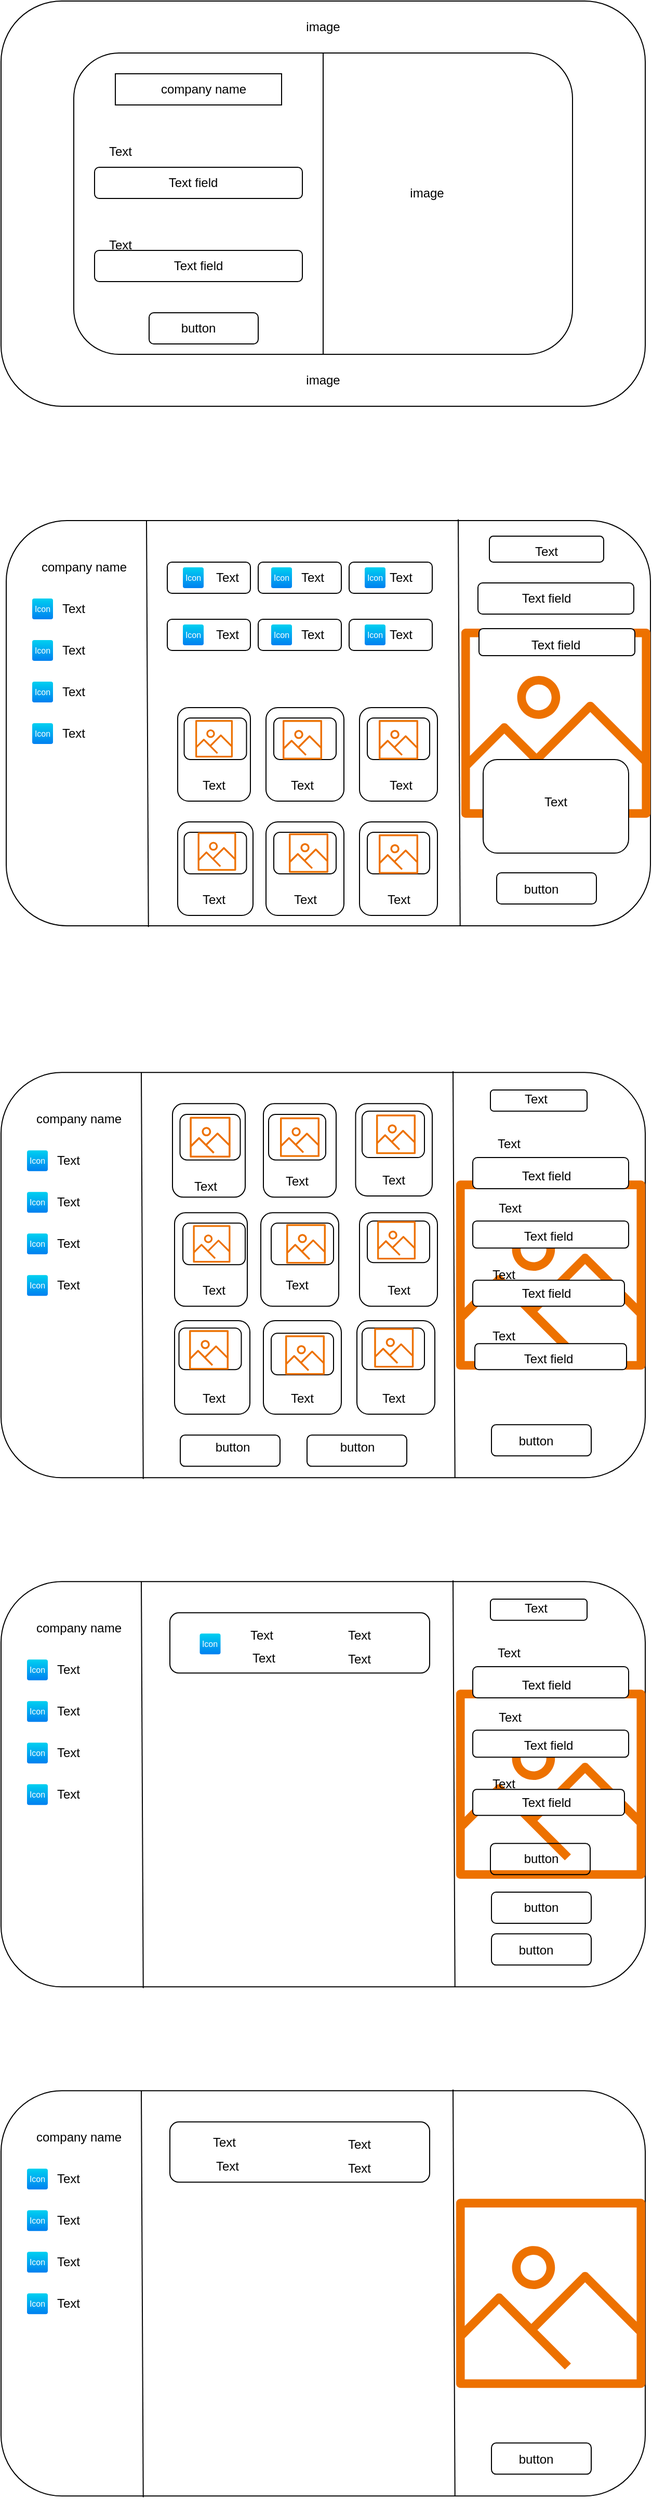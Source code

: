 <mxfile version="24.6.4" type="device">
  <diagram id="TOiv-1l6HBIcT-8o6cpb" name="Page-1">
    <mxGraphModel dx="780" dy="496" grid="1" gridSize="10" guides="1" tooltips="1" connect="1" arrows="1" fold="1" page="1" pageScale="1" pageWidth="850" pageHeight="1100" math="0" shadow="0">
      <root>
        <mxCell id="0" />
        <mxCell id="1" parent="0" />
        <mxCell id="5qAP9QhCrk0MBR04qnXz-5" value="" style="rounded=1;whiteSpace=wrap;html=1;" parent="1" vertex="1">
          <mxGeometry x="110" y="90" width="620" height="390" as="geometry" />
        </mxCell>
        <mxCell id="5qAP9QhCrk0MBR04qnXz-6" value="" style="rounded=1;whiteSpace=wrap;html=1;" parent="1" vertex="1">
          <mxGeometry x="180" y="140" width="480" height="290" as="geometry" />
        </mxCell>
        <mxCell id="5qAP9QhCrk0MBR04qnXz-7" value="" style="endArrow=none;html=1;rounded=0;entryX=0.5;entryY=1;entryDx=0;entryDy=0;exitX=0.5;exitY=0;exitDx=0;exitDy=0;" parent="1" source="5qAP9QhCrk0MBR04qnXz-6" target="5qAP9QhCrk0MBR04qnXz-6" edge="1">
          <mxGeometry width="50" height="50" relative="1" as="geometry">
            <mxPoint x="400" y="320" as="sourcePoint" />
            <mxPoint x="440" y="200" as="targetPoint" />
          </mxGeometry>
        </mxCell>
        <mxCell id="5qAP9QhCrk0MBR04qnXz-8" value="image" style="text;html=1;align=center;verticalAlign=middle;whiteSpace=wrap;rounded=0;" parent="1" vertex="1">
          <mxGeometry x="490" y="260" width="60" height="30" as="geometry" />
        </mxCell>
        <mxCell id="5qAP9QhCrk0MBR04qnXz-10" value="image" style="text;html=1;align=center;verticalAlign=middle;whiteSpace=wrap;rounded=0;" parent="1" vertex="1">
          <mxGeometry x="390" y="100" width="60" height="30" as="geometry" />
        </mxCell>
        <mxCell id="5qAP9QhCrk0MBR04qnXz-11" value="" style="rounded=1;whiteSpace=wrap;html=1;glass=0;shadow=0;perimeterSpacing=1;" parent="1" vertex="1">
          <mxGeometry x="115" y="590" width="620" height="390" as="geometry" />
        </mxCell>
        <mxCell id="5qAP9QhCrk0MBR04qnXz-12" value="" style="endArrow=none;html=1;rounded=0;exitX=0.169;exitY=0;exitDx=0;exitDy=0;exitPerimeter=0;entryX=0.172;entryY=1.003;entryDx=0;entryDy=0;entryPerimeter=0;" parent="1" edge="1">
          <mxGeometry width="50" height="50" relative="1" as="geometry">
            <mxPoint x="250.0" y="590" as="sourcePoint" />
            <mxPoint x="251.86" y="981.17" as="targetPoint" />
          </mxGeometry>
        </mxCell>
        <mxCell id="5qAP9QhCrk0MBR04qnXz-13" value="" style="endArrow=none;html=1;rounded=0;exitX=0.169;exitY=0;exitDx=0;exitDy=0;exitPerimeter=0;entryX=0.172;entryY=1.003;entryDx=0;entryDy=0;entryPerimeter=0;" parent="1" edge="1">
          <mxGeometry width="50" height="50" relative="1" as="geometry">
            <mxPoint x="550" y="588.83" as="sourcePoint" />
            <mxPoint x="551.86" y="980.0" as="targetPoint" />
          </mxGeometry>
        </mxCell>
        <mxCell id="2m3MYsOcYt7blPg2YDqS-1" value="" style="rounded=0;whiteSpace=wrap;html=1;" vertex="1" parent="1">
          <mxGeometry x="220" y="160" width="160" height="30" as="geometry" />
        </mxCell>
        <mxCell id="2m3MYsOcYt7blPg2YDqS-2" value="company name" style="text;html=1;align=center;verticalAlign=middle;whiteSpace=wrap;rounded=0;" vertex="1" parent="1">
          <mxGeometry x="240" y="160" width="130" height="30" as="geometry" />
        </mxCell>
        <mxCell id="2m3MYsOcYt7blPg2YDqS-3" value="" style="rounded=1;whiteSpace=wrap;html=1;" vertex="1" parent="1">
          <mxGeometry x="200" y="250" width="200" height="30" as="geometry" />
        </mxCell>
        <mxCell id="2m3MYsOcYt7blPg2YDqS-4" value="Text" style="text;html=1;align=center;verticalAlign=middle;whiteSpace=wrap;rounded=0;" vertex="1" parent="1">
          <mxGeometry x="200" y="220" width="50" height="30" as="geometry" />
        </mxCell>
        <mxCell id="2m3MYsOcYt7blPg2YDqS-5" value="Text field" style="text;html=1;align=center;verticalAlign=middle;whiteSpace=wrap;rounded=0;" vertex="1" parent="1">
          <mxGeometry x="210" y="250" width="170" height="30" as="geometry" />
        </mxCell>
        <mxCell id="2m3MYsOcYt7blPg2YDqS-7" value="Text" style="text;html=1;align=center;verticalAlign=middle;whiteSpace=wrap;rounded=0;" vertex="1" parent="1">
          <mxGeometry x="195" y="310" width="60" height="30" as="geometry" />
        </mxCell>
        <mxCell id="2m3MYsOcYt7blPg2YDqS-8" value="" style="rounded=1;whiteSpace=wrap;html=1;" vertex="1" parent="1">
          <mxGeometry x="200" y="330" width="200" height="30" as="geometry" />
        </mxCell>
        <mxCell id="2m3MYsOcYt7blPg2YDqS-9" value="Text field" style="text;html=1;align=center;verticalAlign=middle;whiteSpace=wrap;rounded=0;" vertex="1" parent="1">
          <mxGeometry x="230" y="330" width="140" height="30" as="geometry" />
        </mxCell>
        <mxCell id="2m3MYsOcYt7blPg2YDqS-10" value="" style="rounded=1;whiteSpace=wrap;html=1;" vertex="1" parent="1">
          <mxGeometry x="252.5" y="390" width="105" height="30" as="geometry" />
        </mxCell>
        <mxCell id="2m3MYsOcYt7blPg2YDqS-11" value="button" style="text;html=1;align=center;verticalAlign=middle;whiteSpace=wrap;rounded=0;" vertex="1" parent="1">
          <mxGeometry x="270" y="390" width="60" height="30" as="geometry" />
        </mxCell>
        <mxCell id="2m3MYsOcYt7blPg2YDqS-12" value="image" style="text;html=1;align=center;verticalAlign=middle;whiteSpace=wrap;rounded=0;" vertex="1" parent="1">
          <mxGeometry x="390" y="440" width="60" height="30" as="geometry" />
        </mxCell>
        <mxCell id="2m3MYsOcYt7blPg2YDqS-13" value="company name" style="text;html=1;align=center;verticalAlign=middle;whiteSpace=wrap;rounded=0;" vertex="1" parent="1">
          <mxGeometry x="140" y="620" width="100" height="30" as="geometry" />
        </mxCell>
        <mxCell id="2m3MYsOcYt7blPg2YDqS-14" value="Text" style="text;html=1;align=center;verticalAlign=middle;whiteSpace=wrap;rounded=0;" vertex="1" parent="1">
          <mxGeometry x="150" y="660" width="60" height="30" as="geometry" />
        </mxCell>
        <mxCell id="2m3MYsOcYt7blPg2YDqS-16" value="Text" style="text;html=1;align=center;verticalAlign=middle;whiteSpace=wrap;rounded=0;" vertex="1" parent="1">
          <mxGeometry x="150" y="780" width="60" height="30" as="geometry" />
        </mxCell>
        <mxCell id="2m3MYsOcYt7blPg2YDqS-17" value="Text" style="text;html=1;align=center;verticalAlign=middle;whiteSpace=wrap;rounded=0;" vertex="1" parent="1">
          <mxGeometry x="150" y="740" width="60" height="30" as="geometry" />
        </mxCell>
        <mxCell id="2m3MYsOcYt7blPg2YDqS-18" value="Text" style="text;html=1;align=center;verticalAlign=middle;whiteSpace=wrap;rounded=0;" vertex="1" parent="1">
          <mxGeometry x="150" y="700" width="60" height="30" as="geometry" />
        </mxCell>
        <mxCell id="2m3MYsOcYt7blPg2YDqS-19" style="edgeStyle=orthogonalEdgeStyle;rounded=0;orthogonalLoop=1;jettySize=auto;html=1;exitX=0.5;exitY=1;exitDx=0;exitDy=0;" edge="1" parent="1" source="2m3MYsOcYt7blPg2YDqS-16" target="2m3MYsOcYt7blPg2YDqS-16">
          <mxGeometry relative="1" as="geometry" />
        </mxCell>
        <mxCell id="2m3MYsOcYt7blPg2YDqS-20" value="Icon" style="html=1;strokeWidth=1;shadow=0;dashed=0;shape=mxgraph.ios7ui.icon;fontSize=8;fontColor=#ffffff;buttonText=;whiteSpace=wrap;align=center;" vertex="1" parent="1">
          <mxGeometry x="140" y="665" width="20" height="20" as="geometry" />
        </mxCell>
        <mxCell id="2m3MYsOcYt7blPg2YDqS-21" value="Icon" style="html=1;strokeWidth=1;shadow=0;dashed=0;shape=mxgraph.ios7ui.icon;fontSize=8;fontColor=#ffffff;buttonText=;whiteSpace=wrap;align=center;" vertex="1" parent="1">
          <mxGeometry x="140" y="785" width="20" height="20" as="geometry" />
        </mxCell>
        <mxCell id="2m3MYsOcYt7blPg2YDqS-22" value="Icon" style="html=1;strokeWidth=1;shadow=0;dashed=0;shape=mxgraph.ios7ui.icon;fontSize=8;fontColor=#ffffff;buttonText=;whiteSpace=wrap;align=center;" vertex="1" parent="1">
          <mxGeometry x="140" y="705" width="20" height="20" as="geometry" />
        </mxCell>
        <mxCell id="2m3MYsOcYt7blPg2YDqS-23" value="Icon" style="html=1;strokeWidth=1;shadow=0;dashed=0;shape=mxgraph.ios7ui.icon;fontSize=8;fontColor=#ffffff;buttonText=;whiteSpace=wrap;align=center;" vertex="1" parent="1">
          <mxGeometry x="140" y="745" width="20" height="20" as="geometry" />
        </mxCell>
        <mxCell id="2m3MYsOcYt7blPg2YDqS-24" value="" style="rounded=1;whiteSpace=wrap;html=1;" vertex="1" parent="1">
          <mxGeometry x="445" y="685" width="80" height="30" as="geometry" />
        </mxCell>
        <mxCell id="2m3MYsOcYt7blPg2YDqS-25" value="" style="rounded=1;whiteSpace=wrap;html=1;" vertex="1" parent="1">
          <mxGeometry x="357.5" y="685" width="80" height="30" as="geometry" />
        </mxCell>
        <mxCell id="2m3MYsOcYt7blPg2YDqS-26" value="" style="rounded=1;whiteSpace=wrap;html=1;" vertex="1" parent="1">
          <mxGeometry x="270" y="685" width="80" height="30" as="geometry" />
        </mxCell>
        <mxCell id="2m3MYsOcYt7blPg2YDqS-27" value="" style="rounded=1;whiteSpace=wrap;html=1;" vertex="1" parent="1">
          <mxGeometry x="445" y="630" width="80" height="30" as="geometry" />
        </mxCell>
        <mxCell id="2m3MYsOcYt7blPg2YDqS-28" value="" style="rounded=1;whiteSpace=wrap;html=1;" vertex="1" parent="1">
          <mxGeometry x="357.5" y="630" width="80" height="30" as="geometry" />
        </mxCell>
        <mxCell id="2m3MYsOcYt7blPg2YDqS-29" value="" style="rounded=1;whiteSpace=wrap;html=1;" vertex="1" parent="1">
          <mxGeometry x="270" y="630" width="80" height="30" as="geometry" />
        </mxCell>
        <mxCell id="2m3MYsOcYt7blPg2YDqS-30" value="Text" style="text;html=1;align=center;verticalAlign=middle;whiteSpace=wrap;rounded=0;" vertex="1" parent="1">
          <mxGeometry x="465" y="685" width="60" height="30" as="geometry" />
        </mxCell>
        <mxCell id="2m3MYsOcYt7blPg2YDqS-31" value="Text" style="text;html=1;align=center;verticalAlign=middle;whiteSpace=wrap;rounded=0;" vertex="1" parent="1">
          <mxGeometry x="380" y="685" width="60" height="30" as="geometry" />
        </mxCell>
        <mxCell id="2m3MYsOcYt7blPg2YDqS-32" value="Text" style="text;html=1;align=center;verticalAlign=middle;whiteSpace=wrap;rounded=0;" vertex="1" parent="1">
          <mxGeometry x="297.5" y="685" width="60" height="30" as="geometry" />
        </mxCell>
        <mxCell id="2m3MYsOcYt7blPg2YDqS-33" value="Text" style="text;html=1;align=center;verticalAlign=middle;whiteSpace=wrap;rounded=0;" vertex="1" parent="1">
          <mxGeometry x="465" y="630" width="60" height="30" as="geometry" />
        </mxCell>
        <mxCell id="2m3MYsOcYt7blPg2YDqS-34" value="Text" style="text;html=1;align=center;verticalAlign=middle;whiteSpace=wrap;rounded=0;" vertex="1" parent="1">
          <mxGeometry x="380" y="630" width="60" height="30" as="geometry" />
        </mxCell>
        <mxCell id="2m3MYsOcYt7blPg2YDqS-35" value="Text" style="text;html=1;align=center;verticalAlign=middle;whiteSpace=wrap;rounded=0;" vertex="1" parent="1">
          <mxGeometry x="297.5" y="630" width="60" height="30" as="geometry" />
        </mxCell>
        <mxCell id="2m3MYsOcYt7blPg2YDqS-36" value="Icon" style="html=1;strokeWidth=1;shadow=0;dashed=0;shape=mxgraph.ios7ui.icon;fontSize=8;fontColor=#ffffff;buttonText=;whiteSpace=wrap;align=center;" vertex="1" parent="1">
          <mxGeometry x="460" y="690" width="20" height="20" as="geometry" />
        </mxCell>
        <mxCell id="2m3MYsOcYt7blPg2YDqS-37" value="Icon" style="html=1;strokeWidth=1;shadow=0;dashed=0;shape=mxgraph.ios7ui.icon;fontSize=8;fontColor=#ffffff;buttonText=;whiteSpace=wrap;align=center;" vertex="1" parent="1">
          <mxGeometry x="370" y="690" width="20" height="20" as="geometry" />
        </mxCell>
        <mxCell id="2m3MYsOcYt7blPg2YDqS-38" value="Icon" style="html=1;strokeWidth=1;shadow=0;dashed=0;shape=mxgraph.ios7ui.icon;fontSize=8;fontColor=#ffffff;buttonText=;whiteSpace=wrap;align=center;" vertex="1" parent="1">
          <mxGeometry x="285" y="690" width="20" height="20" as="geometry" />
        </mxCell>
        <mxCell id="2m3MYsOcYt7blPg2YDqS-39" value="Icon" style="html=1;strokeWidth=1;shadow=0;dashed=0;shape=mxgraph.ios7ui.icon;fontSize=8;fontColor=#ffffff;buttonText=;whiteSpace=wrap;align=center;" vertex="1" parent="1">
          <mxGeometry x="460" y="635" width="20" height="20" as="geometry" />
        </mxCell>
        <mxCell id="2m3MYsOcYt7blPg2YDqS-40" value="Icon" style="html=1;strokeWidth=1;shadow=0;dashed=0;shape=mxgraph.ios7ui.icon;fontSize=8;fontColor=#ffffff;buttonText=;whiteSpace=wrap;align=center;" vertex="1" parent="1">
          <mxGeometry x="370" y="635" width="20" height="20" as="geometry" />
        </mxCell>
        <mxCell id="2m3MYsOcYt7blPg2YDqS-41" value="Icon" style="html=1;strokeWidth=1;shadow=0;dashed=0;shape=mxgraph.ios7ui.icon;fontSize=8;fontColor=#ffffff;buttonText=;whiteSpace=wrap;align=center;" vertex="1" parent="1">
          <mxGeometry x="285" y="635" width="20" height="20" as="geometry" />
        </mxCell>
        <mxCell id="2m3MYsOcYt7blPg2YDqS-42" value="" style="rounded=1;whiteSpace=wrap;html=1;" vertex="1" parent="1">
          <mxGeometry x="455" y="880" width="75" height="90" as="geometry" />
        </mxCell>
        <mxCell id="2m3MYsOcYt7blPg2YDqS-43" value="" style="rounded=1;whiteSpace=wrap;html=1;" vertex="1" parent="1">
          <mxGeometry x="365" y="880" width="75" height="90" as="geometry" />
        </mxCell>
        <mxCell id="2m3MYsOcYt7blPg2YDqS-44" value="" style="rounded=1;whiteSpace=wrap;html=1;" vertex="1" parent="1">
          <mxGeometry x="280" y="880" width="72.5" height="90" as="geometry" />
        </mxCell>
        <mxCell id="2m3MYsOcYt7blPg2YDqS-45" value="" style="rounded=1;whiteSpace=wrap;html=1;" vertex="1" parent="1">
          <mxGeometry x="455" y="770" width="75" height="90" as="geometry" />
        </mxCell>
        <mxCell id="2m3MYsOcYt7blPg2YDqS-46" value="" style="rounded=1;whiteSpace=wrap;html=1;" vertex="1" parent="1">
          <mxGeometry x="365" y="770" width="75" height="90" as="geometry" />
        </mxCell>
        <mxCell id="2m3MYsOcYt7blPg2YDqS-47" value="" style="rounded=1;whiteSpace=wrap;html=1;" vertex="1" parent="1">
          <mxGeometry x="280" y="770" width="70" height="90" as="geometry" />
        </mxCell>
        <mxCell id="2m3MYsOcYt7blPg2YDqS-49" value="Text" style="text;html=1;align=center;verticalAlign=middle;whiteSpace=wrap;rounded=0;" vertex="1" parent="1">
          <mxGeometry x="462.5" y="940" width="60" height="30" as="geometry" />
        </mxCell>
        <mxCell id="2m3MYsOcYt7blPg2YDqS-50" value="Text" style="text;html=1;align=center;verticalAlign=middle;whiteSpace=wrap;rounded=0;" vertex="1" parent="1">
          <mxGeometry x="372.5" y="940" width="60" height="30" as="geometry" />
        </mxCell>
        <mxCell id="2m3MYsOcYt7blPg2YDqS-51" value="Text" style="text;html=1;align=center;verticalAlign=middle;whiteSpace=wrap;rounded=0;" vertex="1" parent="1">
          <mxGeometry x="285" y="940" width="60" height="30" as="geometry" />
        </mxCell>
        <mxCell id="2m3MYsOcYt7blPg2YDqS-52" value="Text" style="text;html=1;align=center;verticalAlign=middle;whiteSpace=wrap;rounded=0;" vertex="1" parent="1">
          <mxGeometry x="465" y="830" width="60" height="30" as="geometry" />
        </mxCell>
        <mxCell id="2m3MYsOcYt7blPg2YDqS-53" value="Text" style="text;html=1;align=center;verticalAlign=middle;whiteSpace=wrap;rounded=0;" vertex="1" parent="1">
          <mxGeometry x="370" y="830" width="60" height="30" as="geometry" />
        </mxCell>
        <mxCell id="2m3MYsOcYt7blPg2YDqS-54" value="Text" style="text;html=1;align=center;verticalAlign=middle;whiteSpace=wrap;rounded=0;" vertex="1" parent="1">
          <mxGeometry x="285" y="830" width="60" height="30" as="geometry" />
        </mxCell>
        <mxCell id="2m3MYsOcYt7blPg2YDqS-55" value="" style="rounded=1;whiteSpace=wrap;html=1;" vertex="1" parent="1">
          <mxGeometry x="372.5" y="780" width="60" height="40" as="geometry" />
        </mxCell>
        <mxCell id="2m3MYsOcYt7blPg2YDqS-56" value="" style="rounded=1;whiteSpace=wrap;html=1;" vertex="1" parent="1">
          <mxGeometry x="462.5" y="780" width="60" height="40" as="geometry" />
        </mxCell>
        <mxCell id="2m3MYsOcYt7blPg2YDqS-57" value="" style="rounded=1;whiteSpace=wrap;html=1;" vertex="1" parent="1">
          <mxGeometry x="462.5" y="890" width="60" height="40" as="geometry" />
        </mxCell>
        <mxCell id="2m3MYsOcYt7blPg2YDqS-58" value="" style="rounded=1;whiteSpace=wrap;html=1;" vertex="1" parent="1">
          <mxGeometry x="372.5" y="890" width="60" height="40" as="geometry" />
        </mxCell>
        <mxCell id="2m3MYsOcYt7blPg2YDqS-59" value="" style="rounded=1;whiteSpace=wrap;html=1;" vertex="1" parent="1">
          <mxGeometry x="286.25" y="890" width="60" height="40" as="geometry" />
        </mxCell>
        <mxCell id="2m3MYsOcYt7blPg2YDqS-60" value="" style="rounded=1;whiteSpace=wrap;html=1;" vertex="1" parent="1">
          <mxGeometry x="286.25" y="780" width="60" height="40" as="geometry" />
        </mxCell>
        <mxCell id="2m3MYsOcYt7blPg2YDqS-67" value="" style="sketch=0;outlineConnect=0;fontColor=#232F3E;gradientColor=none;fillColor=#ED7100;strokeColor=none;dashed=0;verticalLabelPosition=bottom;verticalAlign=top;align=center;html=1;fontSize=12;fontStyle=0;aspect=fixed;pointerEvents=1;shape=mxgraph.aws4.container_registry_image;" vertex="1" parent="1">
          <mxGeometry x="381" y="782" width="38" height="38" as="geometry" />
        </mxCell>
        <mxCell id="2m3MYsOcYt7blPg2YDqS-68" value="" style="sketch=0;outlineConnect=0;fontColor=#232F3E;gradientColor=none;fillColor=#ED7100;strokeColor=none;dashed=0;verticalLabelPosition=bottom;verticalAlign=top;align=center;html=1;fontSize=12;fontStyle=0;aspect=fixed;pointerEvents=1;shape=mxgraph.aws4.container_registry_image;" vertex="1" parent="1">
          <mxGeometry x="473.5" y="892" width="38" height="38" as="geometry" />
        </mxCell>
        <mxCell id="2m3MYsOcYt7blPg2YDqS-69" value="" style="sketch=0;outlineConnect=0;fontColor=#232F3E;gradientColor=none;fillColor=#ED7100;strokeColor=none;dashed=0;verticalLabelPosition=bottom;verticalAlign=top;align=center;html=1;fontSize=12;fontStyle=0;aspect=fixed;pointerEvents=1;shape=mxgraph.aws4.container_registry_image;" vertex="1" parent="1">
          <mxGeometry x="387" y="891" width="38" height="38" as="geometry" />
        </mxCell>
        <mxCell id="2m3MYsOcYt7blPg2YDqS-70" value="" style="sketch=0;outlineConnect=0;fontColor=#232F3E;gradientColor=none;fillColor=#ED7100;strokeColor=none;dashed=0;verticalLabelPosition=bottom;verticalAlign=top;align=center;html=1;fontSize=12;fontStyle=0;aspect=fixed;pointerEvents=1;shape=mxgraph.aws4.container_registry_image;" vertex="1" parent="1">
          <mxGeometry x="473.5" y="782" width="38" height="38" as="geometry" />
        </mxCell>
        <mxCell id="2m3MYsOcYt7blPg2YDqS-71" value="" style="sketch=0;outlineConnect=0;fontColor=#232F3E;gradientColor=none;fillColor=#ED7100;strokeColor=none;dashed=0;verticalLabelPosition=bottom;verticalAlign=top;align=center;html=1;fontSize=12;fontStyle=0;aspect=fixed;pointerEvents=1;shape=mxgraph.aws4.container_registry_image;" vertex="1" parent="1">
          <mxGeometry x="299.25" y="890" width="37" height="37" as="geometry" />
        </mxCell>
        <mxCell id="2m3MYsOcYt7blPg2YDqS-72" value="" style="sketch=0;outlineConnect=0;fontColor=#232F3E;gradientColor=none;fillColor=#ED7100;strokeColor=none;dashed=0;verticalLabelPosition=bottom;verticalAlign=top;align=center;html=1;fontSize=12;fontStyle=0;aspect=fixed;pointerEvents=1;shape=mxgraph.aws4.container_registry_image;" vertex="1" parent="1">
          <mxGeometry x="297" y="782" width="36" height="36" as="geometry" />
        </mxCell>
        <mxCell id="2m3MYsOcYt7blPg2YDqS-74" value="" style="sketch=0;outlineConnect=0;fontColor=#232F3E;gradientColor=none;fillColor=#ED7100;strokeColor=none;dashed=0;verticalLabelPosition=bottom;verticalAlign=top;align=center;html=1;fontSize=12;fontStyle=0;aspect=fixed;pointerEvents=1;shape=mxgraph.aws4.container_registry_image;" vertex="1" parent="1">
          <mxGeometry x="553" y="694" width="182" height="182" as="geometry" />
        </mxCell>
        <mxCell id="2m3MYsOcYt7blPg2YDqS-75" value="" style="rounded=1;whiteSpace=wrap;html=1;" vertex="1" parent="1">
          <mxGeometry x="580" y="605" width="110" height="25" as="geometry" />
        </mxCell>
        <mxCell id="2m3MYsOcYt7blPg2YDqS-76" value="Text" style="text;html=1;align=center;verticalAlign=middle;whiteSpace=wrap;rounded=0;" vertex="1" parent="1">
          <mxGeometry x="605" y="610" width="60" height="20" as="geometry" />
        </mxCell>
        <mxCell id="2m3MYsOcYt7blPg2YDqS-77" value="" style="rounded=1;whiteSpace=wrap;html=1;" vertex="1" parent="1">
          <mxGeometry x="570" y="694" width="150" height="26" as="geometry" />
        </mxCell>
        <mxCell id="2m3MYsOcYt7blPg2YDqS-78" value="" style="rounded=1;whiteSpace=wrap;html=1;" vertex="1" parent="1">
          <mxGeometry x="569" y="650" width="150" height="30" as="geometry" />
        </mxCell>
        <mxCell id="2m3MYsOcYt7blPg2YDqS-79" value="Text field" style="text;html=1;align=center;verticalAlign=middle;whiteSpace=wrap;rounded=0;" vertex="1" parent="1">
          <mxGeometry x="614" y="695" width="60" height="30" as="geometry" />
        </mxCell>
        <mxCell id="2m3MYsOcYt7blPg2YDqS-80" value="Text field" style="text;html=1;align=center;verticalAlign=middle;whiteSpace=wrap;rounded=0;" vertex="1" parent="1">
          <mxGeometry x="605" y="650" width="60" height="30" as="geometry" />
        </mxCell>
        <mxCell id="2m3MYsOcYt7blPg2YDqS-81" value="" style="rounded=1;whiteSpace=wrap;html=1;" vertex="1" parent="1">
          <mxGeometry x="574" y="820" width="140" height="90" as="geometry" />
        </mxCell>
        <mxCell id="2m3MYsOcYt7blPg2YDqS-82" value="Text" style="text;html=1;align=center;verticalAlign=middle;whiteSpace=wrap;rounded=0;" vertex="1" parent="1">
          <mxGeometry x="614" y="846" width="60" height="30" as="geometry" />
        </mxCell>
        <mxCell id="2m3MYsOcYt7blPg2YDqS-83" value="" style="rounded=1;whiteSpace=wrap;html=1;" vertex="1" parent="1">
          <mxGeometry x="587" y="929" width="96" height="30" as="geometry" />
        </mxCell>
        <mxCell id="2m3MYsOcYt7blPg2YDqS-84" value="button" style="text;html=1;align=center;verticalAlign=middle;whiteSpace=wrap;rounded=0;" vertex="1" parent="1">
          <mxGeometry x="600" y="930" width="60" height="30" as="geometry" />
        </mxCell>
        <mxCell id="2m3MYsOcYt7blPg2YDqS-87" value="" style="rounded=1;whiteSpace=wrap;html=1;glass=0;shadow=0;perimeterSpacing=1;" vertex="1" parent="1">
          <mxGeometry x="110" y="1121.17" width="620" height="390" as="geometry" />
        </mxCell>
        <mxCell id="2m3MYsOcYt7blPg2YDqS-88" value="" style="endArrow=none;html=1;rounded=0;exitX=0.169;exitY=0;exitDx=0;exitDy=0;exitPerimeter=0;entryX=0.172;entryY=1.003;entryDx=0;entryDy=0;entryPerimeter=0;" edge="1" parent="1">
          <mxGeometry width="50" height="50" relative="1" as="geometry">
            <mxPoint x="245" y="1121.17" as="sourcePoint" />
            <mxPoint x="246.86" y="1512.34" as="targetPoint" />
          </mxGeometry>
        </mxCell>
        <mxCell id="2m3MYsOcYt7blPg2YDqS-89" value="" style="endArrow=none;html=1;rounded=0;exitX=0.169;exitY=0;exitDx=0;exitDy=0;exitPerimeter=0;entryX=0.172;entryY=1.003;entryDx=0;entryDy=0;entryPerimeter=0;" edge="1" parent="1">
          <mxGeometry width="50" height="50" relative="1" as="geometry">
            <mxPoint x="545" y="1120" as="sourcePoint" />
            <mxPoint x="546.86" y="1511.17" as="targetPoint" />
          </mxGeometry>
        </mxCell>
        <mxCell id="2m3MYsOcYt7blPg2YDqS-90" value="company name" style="text;html=1;align=center;verticalAlign=middle;whiteSpace=wrap;rounded=0;" vertex="1" parent="1">
          <mxGeometry x="135" y="1151.17" width="100" height="30" as="geometry" />
        </mxCell>
        <mxCell id="2m3MYsOcYt7blPg2YDqS-91" value="Text" style="text;html=1;align=center;verticalAlign=middle;whiteSpace=wrap;rounded=0;" vertex="1" parent="1">
          <mxGeometry x="145" y="1191.17" width="60" height="30" as="geometry" />
        </mxCell>
        <mxCell id="2m3MYsOcYt7blPg2YDqS-92" value="Text" style="text;html=1;align=center;verticalAlign=middle;whiteSpace=wrap;rounded=0;" vertex="1" parent="1">
          <mxGeometry x="145" y="1311.17" width="60" height="30" as="geometry" />
        </mxCell>
        <mxCell id="2m3MYsOcYt7blPg2YDqS-93" value="Text" style="text;html=1;align=center;verticalAlign=middle;whiteSpace=wrap;rounded=0;" vertex="1" parent="1">
          <mxGeometry x="145" y="1271.17" width="60" height="30" as="geometry" />
        </mxCell>
        <mxCell id="2m3MYsOcYt7blPg2YDqS-94" value="Text" style="text;html=1;align=center;verticalAlign=middle;whiteSpace=wrap;rounded=0;" vertex="1" parent="1">
          <mxGeometry x="145" y="1231.17" width="60" height="30" as="geometry" />
        </mxCell>
        <mxCell id="2m3MYsOcYt7blPg2YDqS-95" style="edgeStyle=orthogonalEdgeStyle;rounded=0;orthogonalLoop=1;jettySize=auto;html=1;exitX=0.5;exitY=1;exitDx=0;exitDy=0;" edge="1" parent="1" source="2m3MYsOcYt7blPg2YDqS-92" target="2m3MYsOcYt7blPg2YDqS-92">
          <mxGeometry relative="1" as="geometry" />
        </mxCell>
        <mxCell id="2m3MYsOcYt7blPg2YDqS-96" value="Icon" style="html=1;strokeWidth=1;shadow=0;dashed=0;shape=mxgraph.ios7ui.icon;fontSize=8;fontColor=#ffffff;buttonText=;whiteSpace=wrap;align=center;" vertex="1" parent="1">
          <mxGeometry x="135" y="1196.17" width="20" height="20" as="geometry" />
        </mxCell>
        <mxCell id="2m3MYsOcYt7blPg2YDqS-97" value="Icon" style="html=1;strokeWidth=1;shadow=0;dashed=0;shape=mxgraph.ios7ui.icon;fontSize=8;fontColor=#ffffff;buttonText=;whiteSpace=wrap;align=center;" vertex="1" parent="1">
          <mxGeometry x="135" y="1316.17" width="20" height="20" as="geometry" />
        </mxCell>
        <mxCell id="2m3MYsOcYt7blPg2YDqS-98" value="Icon" style="html=1;strokeWidth=1;shadow=0;dashed=0;shape=mxgraph.ios7ui.icon;fontSize=8;fontColor=#ffffff;buttonText=;whiteSpace=wrap;align=center;" vertex="1" parent="1">
          <mxGeometry x="135" y="1236.17" width="20" height="20" as="geometry" />
        </mxCell>
        <mxCell id="2m3MYsOcYt7blPg2YDqS-99" value="Icon" style="html=1;strokeWidth=1;shadow=0;dashed=0;shape=mxgraph.ios7ui.icon;fontSize=8;fontColor=#ffffff;buttonText=;whiteSpace=wrap;align=center;" vertex="1" parent="1">
          <mxGeometry x="135" y="1276.17" width="20" height="20" as="geometry" />
        </mxCell>
        <mxCell id="2m3MYsOcYt7blPg2YDqS-118" value="" style="rounded=1;whiteSpace=wrap;html=1;" vertex="1" parent="1">
          <mxGeometry x="452.5" y="1360" width="75" height="90" as="geometry" />
        </mxCell>
        <mxCell id="2m3MYsOcYt7blPg2YDqS-119" value="" style="rounded=1;whiteSpace=wrap;html=1;" vertex="1" parent="1">
          <mxGeometry x="362.5" y="1360" width="75" height="90" as="geometry" />
        </mxCell>
        <mxCell id="2m3MYsOcYt7blPg2YDqS-120" value="" style="rounded=1;whiteSpace=wrap;html=1;" vertex="1" parent="1">
          <mxGeometry x="277" y="1360" width="72.5" height="90" as="geometry" />
        </mxCell>
        <mxCell id="2m3MYsOcYt7blPg2YDqS-121" value="" style="rounded=1;whiteSpace=wrap;html=1;" vertex="1" parent="1">
          <mxGeometry x="455" y="1256.17" width="75" height="90" as="geometry" />
        </mxCell>
        <mxCell id="2m3MYsOcYt7blPg2YDqS-122" value="" style="rounded=1;whiteSpace=wrap;html=1;" vertex="1" parent="1">
          <mxGeometry x="360" y="1256.17" width="75" height="90" as="geometry" />
        </mxCell>
        <mxCell id="2m3MYsOcYt7blPg2YDqS-123" value="" style="rounded=1;whiteSpace=wrap;html=1;" vertex="1" parent="1">
          <mxGeometry x="277" y="1256.17" width="70" height="90" as="geometry" />
        </mxCell>
        <mxCell id="2m3MYsOcYt7blPg2YDqS-124" value="Text" style="text;html=1;align=center;verticalAlign=middle;whiteSpace=wrap;rounded=0;" vertex="1" parent="1">
          <mxGeometry x="458.13" y="1420" width="60" height="30" as="geometry" />
        </mxCell>
        <mxCell id="2m3MYsOcYt7blPg2YDqS-125" value="Text" style="text;html=1;align=center;verticalAlign=middle;whiteSpace=wrap;rounded=0;" vertex="1" parent="1">
          <mxGeometry x="370" y="1420" width="60" height="30" as="geometry" />
        </mxCell>
        <mxCell id="2m3MYsOcYt7blPg2YDqS-126" value="Text" style="text;html=1;align=center;verticalAlign=middle;whiteSpace=wrap;rounded=0;" vertex="1" parent="1">
          <mxGeometry x="285" y="1420" width="60" height="30" as="geometry" />
        </mxCell>
        <mxCell id="2m3MYsOcYt7blPg2YDqS-127" value="Text" style="text;html=1;align=center;verticalAlign=middle;whiteSpace=wrap;rounded=0;" vertex="1" parent="1">
          <mxGeometry x="462.5" y="1316.17" width="60" height="30" as="geometry" />
        </mxCell>
        <mxCell id="2m3MYsOcYt7blPg2YDqS-128" value="Text" style="text;html=1;align=center;verticalAlign=middle;whiteSpace=wrap;rounded=0;" vertex="1" parent="1">
          <mxGeometry x="365" y="1311.17" width="60" height="30" as="geometry" />
        </mxCell>
        <mxCell id="2m3MYsOcYt7blPg2YDqS-129" value="Text" style="text;html=1;align=center;verticalAlign=middle;whiteSpace=wrap;rounded=0;" vertex="1" parent="1">
          <mxGeometry x="285" y="1316.17" width="60" height="30" as="geometry" />
        </mxCell>
        <mxCell id="2m3MYsOcYt7blPg2YDqS-130" value="" style="rounded=1;whiteSpace=wrap;html=1;" vertex="1" parent="1">
          <mxGeometry x="462.5" y="1264.17" width="60" height="40" as="geometry" />
        </mxCell>
        <mxCell id="2m3MYsOcYt7blPg2YDqS-131" value="" style="rounded=1;whiteSpace=wrap;html=1;" vertex="1" parent="1">
          <mxGeometry x="370" y="1266.17" width="60" height="40" as="geometry" />
        </mxCell>
        <mxCell id="2m3MYsOcYt7blPg2YDqS-132" value="" style="rounded=1;whiteSpace=wrap;html=1;" vertex="1" parent="1">
          <mxGeometry x="370" y="1372.17" width="60" height="40" as="geometry" />
        </mxCell>
        <mxCell id="2m3MYsOcYt7blPg2YDqS-133" value="" style="rounded=1;whiteSpace=wrap;html=1;" vertex="1" parent="1">
          <mxGeometry x="281.25" y="1367.17" width="60" height="40" as="geometry" />
        </mxCell>
        <mxCell id="2m3MYsOcYt7blPg2YDqS-134" value="" style="rounded=1;whiteSpace=wrap;html=1;" vertex="1" parent="1">
          <mxGeometry x="457.5" y="1367.17" width="60" height="40" as="geometry" />
        </mxCell>
        <mxCell id="2m3MYsOcYt7blPg2YDqS-135" value="" style="rounded=1;whiteSpace=wrap;html=1;" vertex="1" parent="1">
          <mxGeometry x="285" y="1266.17" width="60" height="40" as="geometry" />
        </mxCell>
        <mxCell id="2m3MYsOcYt7blPg2YDqS-136" value="" style="sketch=0;outlineConnect=0;fontColor=#232F3E;gradientColor=none;fillColor=#ED7100;strokeColor=none;dashed=0;verticalLabelPosition=bottom;verticalAlign=top;align=center;html=1;fontSize=12;fontStyle=0;aspect=fixed;pointerEvents=1;shape=mxgraph.aws4.container_registry_image;" vertex="1" parent="1">
          <mxGeometry x="384.5" y="1267.17" width="38" height="38" as="geometry" />
        </mxCell>
        <mxCell id="2m3MYsOcYt7blPg2YDqS-137" value="" style="sketch=0;outlineConnect=0;fontColor=#232F3E;gradientColor=none;fillColor=#ED7100;strokeColor=none;dashed=0;verticalLabelPosition=bottom;verticalAlign=top;align=center;html=1;fontSize=12;fontStyle=0;aspect=fixed;pointerEvents=1;shape=mxgraph.aws4.container_registry_image;" vertex="1" parent="1">
          <mxGeometry x="469.13" y="1367.17" width="38" height="38" as="geometry" />
        </mxCell>
        <mxCell id="2m3MYsOcYt7blPg2YDqS-138" value="" style="sketch=0;outlineConnect=0;fontColor=#232F3E;gradientColor=none;fillColor=#ED7100;strokeColor=none;dashed=0;verticalLabelPosition=bottom;verticalAlign=top;align=center;html=1;fontSize=12;fontStyle=0;aspect=fixed;pointerEvents=1;shape=mxgraph.aws4.container_registry_image;" vertex="1" parent="1">
          <mxGeometry x="383.5" y="1374.17" width="38" height="38" as="geometry" />
        </mxCell>
        <mxCell id="2m3MYsOcYt7blPg2YDqS-139" value="" style="sketch=0;outlineConnect=0;fontColor=#232F3E;gradientColor=none;fillColor=#ED7100;strokeColor=none;dashed=0;verticalLabelPosition=bottom;verticalAlign=top;align=center;html=1;fontSize=12;fontStyle=0;aspect=fixed;pointerEvents=1;shape=mxgraph.aws4.container_registry_image;" vertex="1" parent="1">
          <mxGeometry x="291" y="1369.17" width="38" height="38" as="geometry" />
        </mxCell>
        <mxCell id="2m3MYsOcYt7blPg2YDqS-140" value="" style="sketch=0;outlineConnect=0;fontColor=#232F3E;gradientColor=none;fillColor=#ED7100;strokeColor=none;dashed=0;verticalLabelPosition=bottom;verticalAlign=top;align=center;html=1;fontSize=12;fontStyle=0;aspect=fixed;pointerEvents=1;shape=mxgraph.aws4.container_registry_image;" vertex="1" parent="1">
          <mxGeometry x="472" y="1264.17" width="37" height="37" as="geometry" />
        </mxCell>
        <mxCell id="2m3MYsOcYt7blPg2YDqS-141" value="" style="sketch=0;outlineConnect=0;fontColor=#232F3E;gradientColor=none;fillColor=#ED7100;strokeColor=none;dashed=0;verticalLabelPosition=bottom;verticalAlign=top;align=center;html=1;fontSize=12;fontStyle=0;aspect=fixed;pointerEvents=1;shape=mxgraph.aws4.container_registry_image;" vertex="1" parent="1">
          <mxGeometry x="294.75" y="1268.17" width="36" height="36" as="geometry" />
        </mxCell>
        <mxCell id="2m3MYsOcYt7blPg2YDqS-142" value="" style="sketch=0;outlineConnect=0;fontColor=#232F3E;gradientColor=none;fillColor=#ED7100;strokeColor=none;dashed=0;verticalLabelPosition=bottom;verticalAlign=top;align=center;html=1;fontSize=12;fontStyle=0;aspect=fixed;pointerEvents=1;shape=mxgraph.aws4.container_registry_image;" vertex="1" parent="1">
          <mxGeometry x="548" y="1225.17" width="182" height="182" as="geometry" />
        </mxCell>
        <mxCell id="2m3MYsOcYt7blPg2YDqS-143" value="" style="rounded=1;whiteSpace=wrap;html=1;" vertex="1" parent="1">
          <mxGeometry x="564" y="1321.17" width="146" height="25" as="geometry" />
        </mxCell>
        <mxCell id="2m3MYsOcYt7blPg2YDqS-144" value="Text" style="text;html=1;align=center;verticalAlign=middle;whiteSpace=wrap;rounded=0;" vertex="1" parent="1">
          <mxGeometry x="569" y="1179.68" width="60" height="20" as="geometry" />
        </mxCell>
        <mxCell id="2m3MYsOcYt7blPg2YDqS-145" value="" style="rounded=1;whiteSpace=wrap;html=1;" vertex="1" parent="1">
          <mxGeometry x="564" y="1264.17" width="150" height="26" as="geometry" />
        </mxCell>
        <mxCell id="2m3MYsOcYt7blPg2YDqS-146" value="" style="rounded=1;whiteSpace=wrap;html=1;" vertex="1" parent="1">
          <mxGeometry x="564" y="1203.01" width="150" height="30" as="geometry" />
        </mxCell>
        <mxCell id="2m3MYsOcYt7blPg2YDqS-147" value="Text field" style="text;html=1;align=center;verticalAlign=middle;whiteSpace=wrap;rounded=0;" vertex="1" parent="1">
          <mxGeometry x="607" y="1264.17" width="60" height="30" as="geometry" />
        </mxCell>
        <mxCell id="2m3MYsOcYt7blPg2YDqS-148" value="Text field" style="text;html=1;align=center;verticalAlign=middle;whiteSpace=wrap;rounded=0;" vertex="1" parent="1">
          <mxGeometry x="605" y="1206.17" width="60" height="30" as="geometry" />
        </mxCell>
        <mxCell id="2m3MYsOcYt7blPg2YDqS-151" value="" style="rounded=1;whiteSpace=wrap;html=1;" vertex="1" parent="1">
          <mxGeometry x="582" y="1460.17" width="96" height="30" as="geometry" />
        </mxCell>
        <mxCell id="2m3MYsOcYt7blPg2YDqS-152" value="button" style="text;html=1;align=center;verticalAlign=middle;whiteSpace=wrap;rounded=0;" vertex="1" parent="1">
          <mxGeometry x="595" y="1461.17" width="60" height="30" as="geometry" />
        </mxCell>
        <mxCell id="2m3MYsOcYt7blPg2YDqS-153" value="" style="rounded=1;whiteSpace=wrap;html=1;" vertex="1" parent="1">
          <mxGeometry x="451.25" y="1151.17" width="73.75" height="88.83" as="geometry" />
        </mxCell>
        <mxCell id="2m3MYsOcYt7blPg2YDqS-154" value="" style="rounded=1;whiteSpace=wrap;html=1;" vertex="1" parent="1">
          <mxGeometry x="275" y="1151.17" width="70" height="90" as="geometry" />
        </mxCell>
        <mxCell id="2m3MYsOcYt7blPg2YDqS-155" value="" style="rounded=1;whiteSpace=wrap;html=1;" vertex="1" parent="1">
          <mxGeometry x="362.5" y="1151.17" width="70" height="90" as="geometry" />
        </mxCell>
        <mxCell id="2m3MYsOcYt7blPg2YDqS-156" value="" style="sketch=0;outlineConnect=0;fontColor=#232F3E;gradientColor=none;fillColor=#ED7100;strokeColor=none;dashed=0;verticalLabelPosition=bottom;verticalAlign=top;align=center;html=1;fontSize=12;fontStyle=0;aspect=fixed;pointerEvents=1;shape=mxgraph.aws4.container_registry_image;" vertex="1" parent="1">
          <mxGeometry x="471" y="1161.68" width="38" height="38" as="geometry" />
        </mxCell>
        <mxCell id="2m3MYsOcYt7blPg2YDqS-157" value="" style="sketch=0;outlineConnect=0;fontColor=#232F3E;gradientColor=none;fillColor=#ED7100;strokeColor=none;dashed=0;verticalLabelPosition=bottom;verticalAlign=top;align=center;html=1;fontSize=12;fontStyle=0;aspect=fixed;pointerEvents=1;shape=mxgraph.aws4.container_registry_image;" vertex="1" parent="1">
          <mxGeometry x="378.5" y="1164.43" width="38" height="38" as="geometry" />
        </mxCell>
        <mxCell id="2m3MYsOcYt7blPg2YDqS-158" value="" style="sketch=0;outlineConnect=0;fontColor=#232F3E;gradientColor=none;fillColor=#ED7100;strokeColor=none;dashed=0;verticalLabelPosition=bottom;verticalAlign=top;align=center;html=1;fontSize=12;fontStyle=0;aspect=fixed;pointerEvents=1;shape=mxgraph.aws4.container_registry_image;" vertex="1" parent="1">
          <mxGeometry x="291.66" y="1163.84" width="39.17" height="39.17" as="geometry" />
        </mxCell>
        <mxCell id="2m3MYsOcYt7blPg2YDqS-160" value="" style="rounded=1;whiteSpace=wrap;html=1;fillColor=none;" vertex="1" parent="1">
          <mxGeometry x="457.5" y="1158.35" width="60" height="44.66" as="geometry" />
        </mxCell>
        <mxCell id="2m3MYsOcYt7blPg2YDqS-161" value="" style="rounded=1;whiteSpace=wrap;html=1;shadow=0;fillColor=none;" vertex="1" parent="1">
          <mxGeometry x="282.25" y="1161.51" width="58" height="43.83" as="geometry" />
        </mxCell>
        <mxCell id="2m3MYsOcYt7blPg2YDqS-163" value="" style="rounded=1;whiteSpace=wrap;html=1;fillColor=none;" vertex="1" parent="1">
          <mxGeometry x="367.5" y="1161.51" width="55" height="43.83" as="geometry" />
        </mxCell>
        <mxCell id="2m3MYsOcYt7blPg2YDqS-168" value="Text" style="text;html=1;align=center;verticalAlign=middle;whiteSpace=wrap;rounded=0;" vertex="1" parent="1">
          <mxGeometry x="457.5" y="1210" width="60" height="30" as="geometry" />
        </mxCell>
        <mxCell id="2m3MYsOcYt7blPg2YDqS-169" value="Text" style="text;html=1;align=center;verticalAlign=middle;whiteSpace=wrap;rounded=0;" vertex="1" parent="1">
          <mxGeometry x="365" y="1211.17" width="60" height="30" as="geometry" />
        </mxCell>
        <mxCell id="2m3MYsOcYt7blPg2YDqS-170" value="Text" style="text;html=1;align=center;verticalAlign=middle;whiteSpace=wrap;rounded=0;" vertex="1" parent="1">
          <mxGeometry x="277" y="1216.17" width="60" height="30" as="geometry" />
        </mxCell>
        <mxCell id="2m3MYsOcYt7blPg2YDqS-173" value="" style="rounded=1;whiteSpace=wrap;html=1;" vertex="1" parent="1">
          <mxGeometry x="581" y="1138.03" width="93" height="20.32" as="geometry" />
        </mxCell>
        <mxCell id="2m3MYsOcYt7blPg2YDqS-174" value="Text" style="text;html=1;align=center;verticalAlign=middle;whiteSpace=wrap;rounded=0;" vertex="1" parent="1">
          <mxGeometry x="595" y="1132" width="60" height="30" as="geometry" />
        </mxCell>
        <mxCell id="2m3MYsOcYt7blPg2YDqS-175" value="Text" style="text;html=1;align=center;verticalAlign=middle;whiteSpace=wrap;rounded=0;" vertex="1" parent="1">
          <mxGeometry x="570" y="1237.17" width="60" height="30" as="geometry" />
        </mxCell>
        <mxCell id="2m3MYsOcYt7blPg2YDqS-176" value="" style="rounded=1;whiteSpace=wrap;html=1;" vertex="1" parent="1">
          <mxGeometry x="566" y="1382.17" width="146" height="25" as="geometry" />
        </mxCell>
        <mxCell id="2m3MYsOcYt7blPg2YDqS-177" value="Text field" style="text;html=1;align=center;verticalAlign=middle;whiteSpace=wrap;rounded=0;" vertex="1" parent="1">
          <mxGeometry x="605" y="1318.67" width="60" height="30" as="geometry" />
        </mxCell>
        <mxCell id="2m3MYsOcYt7blPg2YDqS-178" value="Text field" style="text;html=1;align=center;verticalAlign=middle;whiteSpace=wrap;rounded=0;" vertex="1" parent="1">
          <mxGeometry x="607" y="1382.17" width="60" height="30" as="geometry" />
        </mxCell>
        <mxCell id="2m3MYsOcYt7blPg2YDqS-180" value="Text" style="text;html=1;align=center;verticalAlign=middle;whiteSpace=wrap;rounded=0;" vertex="1" parent="1">
          <mxGeometry x="564" y="1301.17" width="60" height="30" as="geometry" />
        </mxCell>
        <mxCell id="2m3MYsOcYt7blPg2YDqS-181" value="Text" style="text;html=1;align=center;verticalAlign=middle;whiteSpace=wrap;rounded=0;" vertex="1" parent="1">
          <mxGeometry x="564" y="1360" width="60" height="30" as="geometry" />
        </mxCell>
        <mxCell id="2m3MYsOcYt7blPg2YDqS-183" value="button" style="text;html=1;align=center;verticalAlign=middle;whiteSpace=wrap;rounded=0;" vertex="1" parent="1">
          <mxGeometry x="302.5" y="1472.34" width="60" height="18.83" as="geometry" />
        </mxCell>
        <mxCell id="2m3MYsOcYt7blPg2YDqS-184" value="button" style="text;html=1;align=center;verticalAlign=middle;whiteSpace=wrap;rounded=0;" vertex="1" parent="1">
          <mxGeometry x="422.5" y="1466.76" width="60" height="30" as="geometry" />
        </mxCell>
        <mxCell id="2m3MYsOcYt7blPg2YDqS-185" value="" style="rounded=1;whiteSpace=wrap;html=1;fillColor=none;" vertex="1" parent="1">
          <mxGeometry x="404.5" y="1470.17" width="96" height="30" as="geometry" />
        </mxCell>
        <mxCell id="2m3MYsOcYt7blPg2YDqS-186" value="" style="rounded=1;whiteSpace=wrap;html=1;fillColor=none;" vertex="1" parent="1">
          <mxGeometry x="282.5" y="1470.17" width="96" height="30" as="geometry" />
        </mxCell>
        <mxCell id="2m3MYsOcYt7blPg2YDqS-187" value="" style="rounded=1;whiteSpace=wrap;html=1;glass=0;shadow=0;perimeterSpacing=1;" vertex="1" parent="1">
          <mxGeometry x="110" y="1611.17" width="620" height="390" as="geometry" />
        </mxCell>
        <mxCell id="2m3MYsOcYt7blPg2YDqS-188" value="" style="endArrow=none;html=1;rounded=0;exitX=0.169;exitY=0;exitDx=0;exitDy=0;exitPerimeter=0;entryX=0.172;entryY=1.003;entryDx=0;entryDy=0;entryPerimeter=0;" edge="1" parent="1">
          <mxGeometry width="50" height="50" relative="1" as="geometry">
            <mxPoint x="245" y="1611.17" as="sourcePoint" />
            <mxPoint x="246.86" y="2002.34" as="targetPoint" />
          </mxGeometry>
        </mxCell>
        <mxCell id="2m3MYsOcYt7blPg2YDqS-189" value="" style="endArrow=none;html=1;rounded=0;exitX=0.169;exitY=0;exitDx=0;exitDy=0;exitPerimeter=0;entryX=0.172;entryY=1.003;entryDx=0;entryDy=0;entryPerimeter=0;" edge="1" parent="1">
          <mxGeometry width="50" height="50" relative="1" as="geometry">
            <mxPoint x="545" y="1610" as="sourcePoint" />
            <mxPoint x="546.86" y="2001.17" as="targetPoint" />
          </mxGeometry>
        </mxCell>
        <mxCell id="2m3MYsOcYt7blPg2YDqS-190" value="company name" style="text;html=1;align=center;verticalAlign=middle;whiteSpace=wrap;rounded=0;" vertex="1" parent="1">
          <mxGeometry x="135" y="1641.17" width="100" height="30" as="geometry" />
        </mxCell>
        <mxCell id="2m3MYsOcYt7blPg2YDqS-191" value="Text" style="text;html=1;align=center;verticalAlign=middle;whiteSpace=wrap;rounded=0;" vertex="1" parent="1">
          <mxGeometry x="145" y="1681.17" width="60" height="30" as="geometry" />
        </mxCell>
        <mxCell id="2m3MYsOcYt7blPg2YDqS-192" value="Text" style="text;html=1;align=center;verticalAlign=middle;whiteSpace=wrap;rounded=0;" vertex="1" parent="1">
          <mxGeometry x="145" y="1801.17" width="60" height="30" as="geometry" />
        </mxCell>
        <mxCell id="2m3MYsOcYt7blPg2YDqS-193" value="Text" style="text;html=1;align=center;verticalAlign=middle;whiteSpace=wrap;rounded=0;" vertex="1" parent="1">
          <mxGeometry x="145" y="1761.17" width="60" height="30" as="geometry" />
        </mxCell>
        <mxCell id="2m3MYsOcYt7blPg2YDqS-194" value="Text" style="text;html=1;align=center;verticalAlign=middle;whiteSpace=wrap;rounded=0;" vertex="1" parent="1">
          <mxGeometry x="145" y="1721.17" width="60" height="30" as="geometry" />
        </mxCell>
        <mxCell id="2m3MYsOcYt7blPg2YDqS-195" style="edgeStyle=orthogonalEdgeStyle;rounded=0;orthogonalLoop=1;jettySize=auto;html=1;exitX=0.5;exitY=1;exitDx=0;exitDy=0;" edge="1" parent="1" source="2m3MYsOcYt7blPg2YDqS-192" target="2m3MYsOcYt7blPg2YDqS-192">
          <mxGeometry relative="1" as="geometry" />
        </mxCell>
        <mxCell id="2m3MYsOcYt7blPg2YDqS-196" value="Icon" style="html=1;strokeWidth=1;shadow=0;dashed=0;shape=mxgraph.ios7ui.icon;fontSize=8;fontColor=#ffffff;buttonText=;whiteSpace=wrap;align=center;" vertex="1" parent="1">
          <mxGeometry x="135" y="1686.17" width="20" height="20" as="geometry" />
        </mxCell>
        <mxCell id="2m3MYsOcYt7blPg2YDqS-197" value="Icon" style="html=1;strokeWidth=1;shadow=0;dashed=0;shape=mxgraph.ios7ui.icon;fontSize=8;fontColor=#ffffff;buttonText=;whiteSpace=wrap;align=center;" vertex="1" parent="1">
          <mxGeometry x="135" y="1806.17" width="20" height="20" as="geometry" />
        </mxCell>
        <mxCell id="2m3MYsOcYt7blPg2YDqS-198" value="Icon" style="html=1;strokeWidth=1;shadow=0;dashed=0;shape=mxgraph.ios7ui.icon;fontSize=8;fontColor=#ffffff;buttonText=;whiteSpace=wrap;align=center;" vertex="1" parent="1">
          <mxGeometry x="135" y="1726.17" width="20" height="20" as="geometry" />
        </mxCell>
        <mxCell id="2m3MYsOcYt7blPg2YDqS-199" value="Icon" style="html=1;strokeWidth=1;shadow=0;dashed=0;shape=mxgraph.ios7ui.icon;fontSize=8;fontColor=#ffffff;buttonText=;whiteSpace=wrap;align=center;" vertex="1" parent="1">
          <mxGeometry x="135" y="1766.17" width="20" height="20" as="geometry" />
        </mxCell>
        <mxCell id="2m3MYsOcYt7blPg2YDqS-205" value="" style="rounded=1;whiteSpace=wrap;html=1;" vertex="1" parent="1">
          <mxGeometry x="272.5" y="1641.17" width="250" height="58" as="geometry" />
        </mxCell>
        <mxCell id="2m3MYsOcYt7blPg2YDqS-209" value="Text" style="text;html=1;align=center;verticalAlign=middle;whiteSpace=wrap;rounded=0;" vertex="1" parent="1">
          <mxGeometry x="333" y="1669.68" width="60" height="30" as="geometry" />
        </mxCell>
        <mxCell id="2m3MYsOcYt7blPg2YDqS-210" value="Text" style="text;html=1;align=center;verticalAlign=middle;whiteSpace=wrap;rounded=0;" vertex="1" parent="1">
          <mxGeometry x="425" y="1648.35" width="60" height="30" as="geometry" />
        </mxCell>
        <mxCell id="2m3MYsOcYt7blPg2YDqS-211" value="Text" style="text;html=1;align=center;verticalAlign=middle;whiteSpace=wrap;rounded=0;" vertex="1" parent="1">
          <mxGeometry x="425" y="1671.17" width="60" height="30" as="geometry" />
        </mxCell>
        <mxCell id="2m3MYsOcYt7blPg2YDqS-224" value="" style="sketch=0;outlineConnect=0;fontColor=#232F3E;gradientColor=none;fillColor=#ED7100;strokeColor=none;dashed=0;verticalLabelPosition=bottom;verticalAlign=top;align=center;html=1;fontSize=12;fontStyle=0;aspect=fixed;pointerEvents=1;shape=mxgraph.aws4.container_registry_image;" vertex="1" parent="1">
          <mxGeometry x="548" y="1715.17" width="182" height="182" as="geometry" />
        </mxCell>
        <mxCell id="2m3MYsOcYt7blPg2YDqS-225" value="" style="rounded=1;whiteSpace=wrap;html=1;" vertex="1" parent="1">
          <mxGeometry x="564" y="1811.17" width="146" height="25" as="geometry" />
        </mxCell>
        <mxCell id="2m3MYsOcYt7blPg2YDqS-226" value="Text" style="text;html=1;align=center;verticalAlign=middle;whiteSpace=wrap;rounded=0;" vertex="1" parent="1">
          <mxGeometry x="569" y="1669.68" width="60" height="20" as="geometry" />
        </mxCell>
        <mxCell id="2m3MYsOcYt7blPg2YDqS-227" value="" style="rounded=1;whiteSpace=wrap;html=1;" vertex="1" parent="1">
          <mxGeometry x="564" y="1754.17" width="150" height="26" as="geometry" />
        </mxCell>
        <mxCell id="2m3MYsOcYt7blPg2YDqS-228" value="" style="rounded=1;whiteSpace=wrap;html=1;" vertex="1" parent="1">
          <mxGeometry x="564" y="1693.01" width="150" height="30" as="geometry" />
        </mxCell>
        <mxCell id="2m3MYsOcYt7blPg2YDqS-229" value="Text field" style="text;html=1;align=center;verticalAlign=middle;whiteSpace=wrap;rounded=0;" vertex="1" parent="1">
          <mxGeometry x="607" y="1754.17" width="60" height="30" as="geometry" />
        </mxCell>
        <mxCell id="2m3MYsOcYt7blPg2YDqS-230" value="Text field" style="text;html=1;align=center;verticalAlign=middle;whiteSpace=wrap;rounded=0;" vertex="1" parent="1">
          <mxGeometry x="605" y="1696.17" width="60" height="30" as="geometry" />
        </mxCell>
        <mxCell id="2m3MYsOcYt7blPg2YDqS-231" value="" style="rounded=1;whiteSpace=wrap;html=1;" vertex="1" parent="1">
          <mxGeometry x="582" y="1950.17" width="96" height="30" as="geometry" />
        </mxCell>
        <mxCell id="2m3MYsOcYt7blPg2YDqS-232" value="button" style="text;html=1;align=center;verticalAlign=middle;whiteSpace=wrap;rounded=0;" vertex="1" parent="1">
          <mxGeometry x="595" y="1951.17" width="60" height="30" as="geometry" />
        </mxCell>
        <mxCell id="2m3MYsOcYt7blPg2YDqS-245" value="" style="rounded=1;whiteSpace=wrap;html=1;" vertex="1" parent="1">
          <mxGeometry x="581" y="1628.03" width="93" height="20.32" as="geometry" />
        </mxCell>
        <mxCell id="2m3MYsOcYt7blPg2YDqS-246" value="Text" style="text;html=1;align=center;verticalAlign=middle;whiteSpace=wrap;rounded=0;" vertex="1" parent="1">
          <mxGeometry x="595" y="1622" width="60" height="30" as="geometry" />
        </mxCell>
        <mxCell id="2m3MYsOcYt7blPg2YDqS-247" value="Text" style="text;html=1;align=center;verticalAlign=middle;whiteSpace=wrap;rounded=0;" vertex="1" parent="1">
          <mxGeometry x="570" y="1727.17" width="60" height="30" as="geometry" />
        </mxCell>
        <mxCell id="2m3MYsOcYt7blPg2YDqS-249" value="Text field" style="text;html=1;align=center;verticalAlign=middle;whiteSpace=wrap;rounded=0;" vertex="1" parent="1">
          <mxGeometry x="605" y="1808.67" width="60" height="30" as="geometry" />
        </mxCell>
        <mxCell id="2m3MYsOcYt7blPg2YDqS-251" value="Text" style="text;html=1;align=center;verticalAlign=middle;whiteSpace=wrap;rounded=0;" vertex="1" parent="1">
          <mxGeometry x="564" y="1791.17" width="60" height="30" as="geometry" />
        </mxCell>
        <mxCell id="2m3MYsOcYt7blPg2YDqS-253" value="button" style="text;html=1;align=center;verticalAlign=middle;whiteSpace=wrap;rounded=0;" vertex="1" parent="1">
          <mxGeometry x="600" y="1868.75" width="60" height="18.83" as="geometry" />
        </mxCell>
        <mxCell id="2m3MYsOcYt7blPg2YDqS-254" value="button" style="text;html=1;align=center;verticalAlign=middle;whiteSpace=wrap;rounded=0;" vertex="1" parent="1">
          <mxGeometry x="600" y="1910" width="60" height="30" as="geometry" />
        </mxCell>
        <mxCell id="2m3MYsOcYt7blPg2YDqS-255" value="" style="rounded=1;whiteSpace=wrap;html=1;fillColor=none;" vertex="1" parent="1">
          <mxGeometry x="582" y="1910" width="96" height="30" as="geometry" />
        </mxCell>
        <mxCell id="2m3MYsOcYt7blPg2YDqS-256" value="" style="rounded=1;whiteSpace=wrap;html=1;fillColor=none;" vertex="1" parent="1">
          <mxGeometry x="581" y="1863.17" width="96" height="30" as="geometry" />
        </mxCell>
        <mxCell id="2m3MYsOcYt7blPg2YDqS-260" value="Text" style="text;html=1;align=center;verticalAlign=middle;whiteSpace=wrap;rounded=0;" vertex="1" parent="1">
          <mxGeometry x="330.75" y="1648.35" width="60" height="30" as="geometry" />
        </mxCell>
        <mxCell id="2m3MYsOcYt7blPg2YDqS-264" value="Icon" style="html=1;strokeWidth=1;shadow=0;dashed=0;shape=mxgraph.ios7ui.icon;fontSize=8;fontColor=#ffffff;buttonText=;whiteSpace=wrap;align=center;" vertex="1" parent="1">
          <mxGeometry x="301.25" y="1661.17" width="20" height="20" as="geometry" />
        </mxCell>
        <mxCell id="2m3MYsOcYt7blPg2YDqS-302" value="" style="rounded=1;whiteSpace=wrap;html=1;glass=0;shadow=0;perimeterSpacing=1;" vertex="1" parent="1">
          <mxGeometry x="110" y="2101.17" width="620" height="390" as="geometry" />
        </mxCell>
        <mxCell id="2m3MYsOcYt7blPg2YDqS-303" value="" style="endArrow=none;html=1;rounded=0;exitX=0.169;exitY=0;exitDx=0;exitDy=0;exitPerimeter=0;entryX=0.172;entryY=1.003;entryDx=0;entryDy=0;entryPerimeter=0;" edge="1" parent="1">
          <mxGeometry width="50" height="50" relative="1" as="geometry">
            <mxPoint x="245" y="2101.17" as="sourcePoint" />
            <mxPoint x="246.86" y="2492.34" as="targetPoint" />
          </mxGeometry>
        </mxCell>
        <mxCell id="2m3MYsOcYt7blPg2YDqS-304" value="" style="endArrow=none;html=1;rounded=0;exitX=0.169;exitY=0;exitDx=0;exitDy=0;exitPerimeter=0;entryX=0.172;entryY=1.003;entryDx=0;entryDy=0;entryPerimeter=0;" edge="1" parent="1">
          <mxGeometry width="50" height="50" relative="1" as="geometry">
            <mxPoint x="545" y="2100" as="sourcePoint" />
            <mxPoint x="546.86" y="2491.17" as="targetPoint" />
          </mxGeometry>
        </mxCell>
        <mxCell id="2m3MYsOcYt7blPg2YDqS-305" value="company name" style="text;html=1;align=center;verticalAlign=middle;whiteSpace=wrap;rounded=0;" vertex="1" parent="1">
          <mxGeometry x="135" y="2131.17" width="100" height="30" as="geometry" />
        </mxCell>
        <mxCell id="2m3MYsOcYt7blPg2YDqS-306" value="Text" style="text;html=1;align=center;verticalAlign=middle;whiteSpace=wrap;rounded=0;" vertex="1" parent="1">
          <mxGeometry x="145" y="2171.17" width="60" height="30" as="geometry" />
        </mxCell>
        <mxCell id="2m3MYsOcYt7blPg2YDqS-307" value="Text" style="text;html=1;align=center;verticalAlign=middle;whiteSpace=wrap;rounded=0;" vertex="1" parent="1">
          <mxGeometry x="145" y="2291.17" width="60" height="30" as="geometry" />
        </mxCell>
        <mxCell id="2m3MYsOcYt7blPg2YDqS-308" value="Text" style="text;html=1;align=center;verticalAlign=middle;whiteSpace=wrap;rounded=0;" vertex="1" parent="1">
          <mxGeometry x="145" y="2251.17" width="60" height="30" as="geometry" />
        </mxCell>
        <mxCell id="2m3MYsOcYt7blPg2YDqS-309" value="Text" style="text;html=1;align=center;verticalAlign=middle;whiteSpace=wrap;rounded=0;" vertex="1" parent="1">
          <mxGeometry x="145" y="2211.17" width="60" height="30" as="geometry" />
        </mxCell>
        <mxCell id="2m3MYsOcYt7blPg2YDqS-310" style="edgeStyle=orthogonalEdgeStyle;rounded=0;orthogonalLoop=1;jettySize=auto;html=1;exitX=0.5;exitY=1;exitDx=0;exitDy=0;" edge="1" parent="1" source="2m3MYsOcYt7blPg2YDqS-307" target="2m3MYsOcYt7blPg2YDqS-307">
          <mxGeometry relative="1" as="geometry" />
        </mxCell>
        <mxCell id="2m3MYsOcYt7blPg2YDqS-311" value="Icon" style="html=1;strokeWidth=1;shadow=0;dashed=0;shape=mxgraph.ios7ui.icon;fontSize=8;fontColor=#ffffff;buttonText=;whiteSpace=wrap;align=center;" vertex="1" parent="1">
          <mxGeometry x="135" y="2176.17" width="20" height="20" as="geometry" />
        </mxCell>
        <mxCell id="2m3MYsOcYt7blPg2YDqS-312" value="Icon" style="html=1;strokeWidth=1;shadow=0;dashed=0;shape=mxgraph.ios7ui.icon;fontSize=8;fontColor=#ffffff;buttonText=;whiteSpace=wrap;align=center;" vertex="1" parent="1">
          <mxGeometry x="135" y="2296.17" width="20" height="20" as="geometry" />
        </mxCell>
        <mxCell id="2m3MYsOcYt7blPg2YDqS-313" value="Icon" style="html=1;strokeWidth=1;shadow=0;dashed=0;shape=mxgraph.ios7ui.icon;fontSize=8;fontColor=#ffffff;buttonText=;whiteSpace=wrap;align=center;" vertex="1" parent="1">
          <mxGeometry x="135" y="2216.17" width="20" height="20" as="geometry" />
        </mxCell>
        <mxCell id="2m3MYsOcYt7blPg2YDqS-314" value="Icon" style="html=1;strokeWidth=1;shadow=0;dashed=0;shape=mxgraph.ios7ui.icon;fontSize=8;fontColor=#ffffff;buttonText=;whiteSpace=wrap;align=center;" vertex="1" parent="1">
          <mxGeometry x="135" y="2256.17" width="20" height="20" as="geometry" />
        </mxCell>
        <mxCell id="2m3MYsOcYt7blPg2YDqS-315" value="" style="rounded=1;whiteSpace=wrap;html=1;" vertex="1" parent="1">
          <mxGeometry x="272.5" y="2131.17" width="250" height="58" as="geometry" />
        </mxCell>
        <mxCell id="2m3MYsOcYt7blPg2YDqS-316" value="Text" style="text;html=1;align=center;verticalAlign=middle;whiteSpace=wrap;rounded=0;" vertex="1" parent="1">
          <mxGeometry x="297.5" y="2159.17" width="60" height="30" as="geometry" />
        </mxCell>
        <mxCell id="2m3MYsOcYt7blPg2YDqS-317" value="Text" style="text;html=1;align=center;verticalAlign=middle;whiteSpace=wrap;rounded=0;" vertex="1" parent="1">
          <mxGeometry x="425" y="2138.35" width="60" height="30" as="geometry" />
        </mxCell>
        <mxCell id="2m3MYsOcYt7blPg2YDqS-318" value="Text" style="text;html=1;align=center;verticalAlign=middle;whiteSpace=wrap;rounded=0;" vertex="1" parent="1">
          <mxGeometry x="425" y="2161.17" width="60" height="30" as="geometry" />
        </mxCell>
        <mxCell id="2m3MYsOcYt7blPg2YDqS-319" value="" style="sketch=0;outlineConnect=0;fontColor=#232F3E;gradientColor=none;fillColor=#ED7100;strokeColor=none;dashed=0;verticalLabelPosition=bottom;verticalAlign=top;align=center;html=1;fontSize=12;fontStyle=0;aspect=fixed;pointerEvents=1;shape=mxgraph.aws4.container_registry_image;" vertex="1" parent="1">
          <mxGeometry x="548" y="2205.17" width="182" height="182" as="geometry" />
        </mxCell>
        <mxCell id="2m3MYsOcYt7blPg2YDqS-326" value="" style="rounded=1;whiteSpace=wrap;html=1;" vertex="1" parent="1">
          <mxGeometry x="582" y="2440.17" width="96" height="30" as="geometry" />
        </mxCell>
        <mxCell id="2m3MYsOcYt7blPg2YDqS-327" value="button" style="text;html=1;align=center;verticalAlign=middle;whiteSpace=wrap;rounded=0;" vertex="1" parent="1">
          <mxGeometry x="595" y="2441.17" width="60" height="30" as="geometry" />
        </mxCell>
        <mxCell id="2m3MYsOcYt7blPg2YDqS-337" value="Text" style="text;html=1;align=center;verticalAlign=middle;whiteSpace=wrap;rounded=0;" vertex="1" parent="1">
          <mxGeometry x="300" y="2131.17" width="50" height="38.83" as="geometry" />
        </mxCell>
      </root>
    </mxGraphModel>
  </diagram>
</mxfile>

